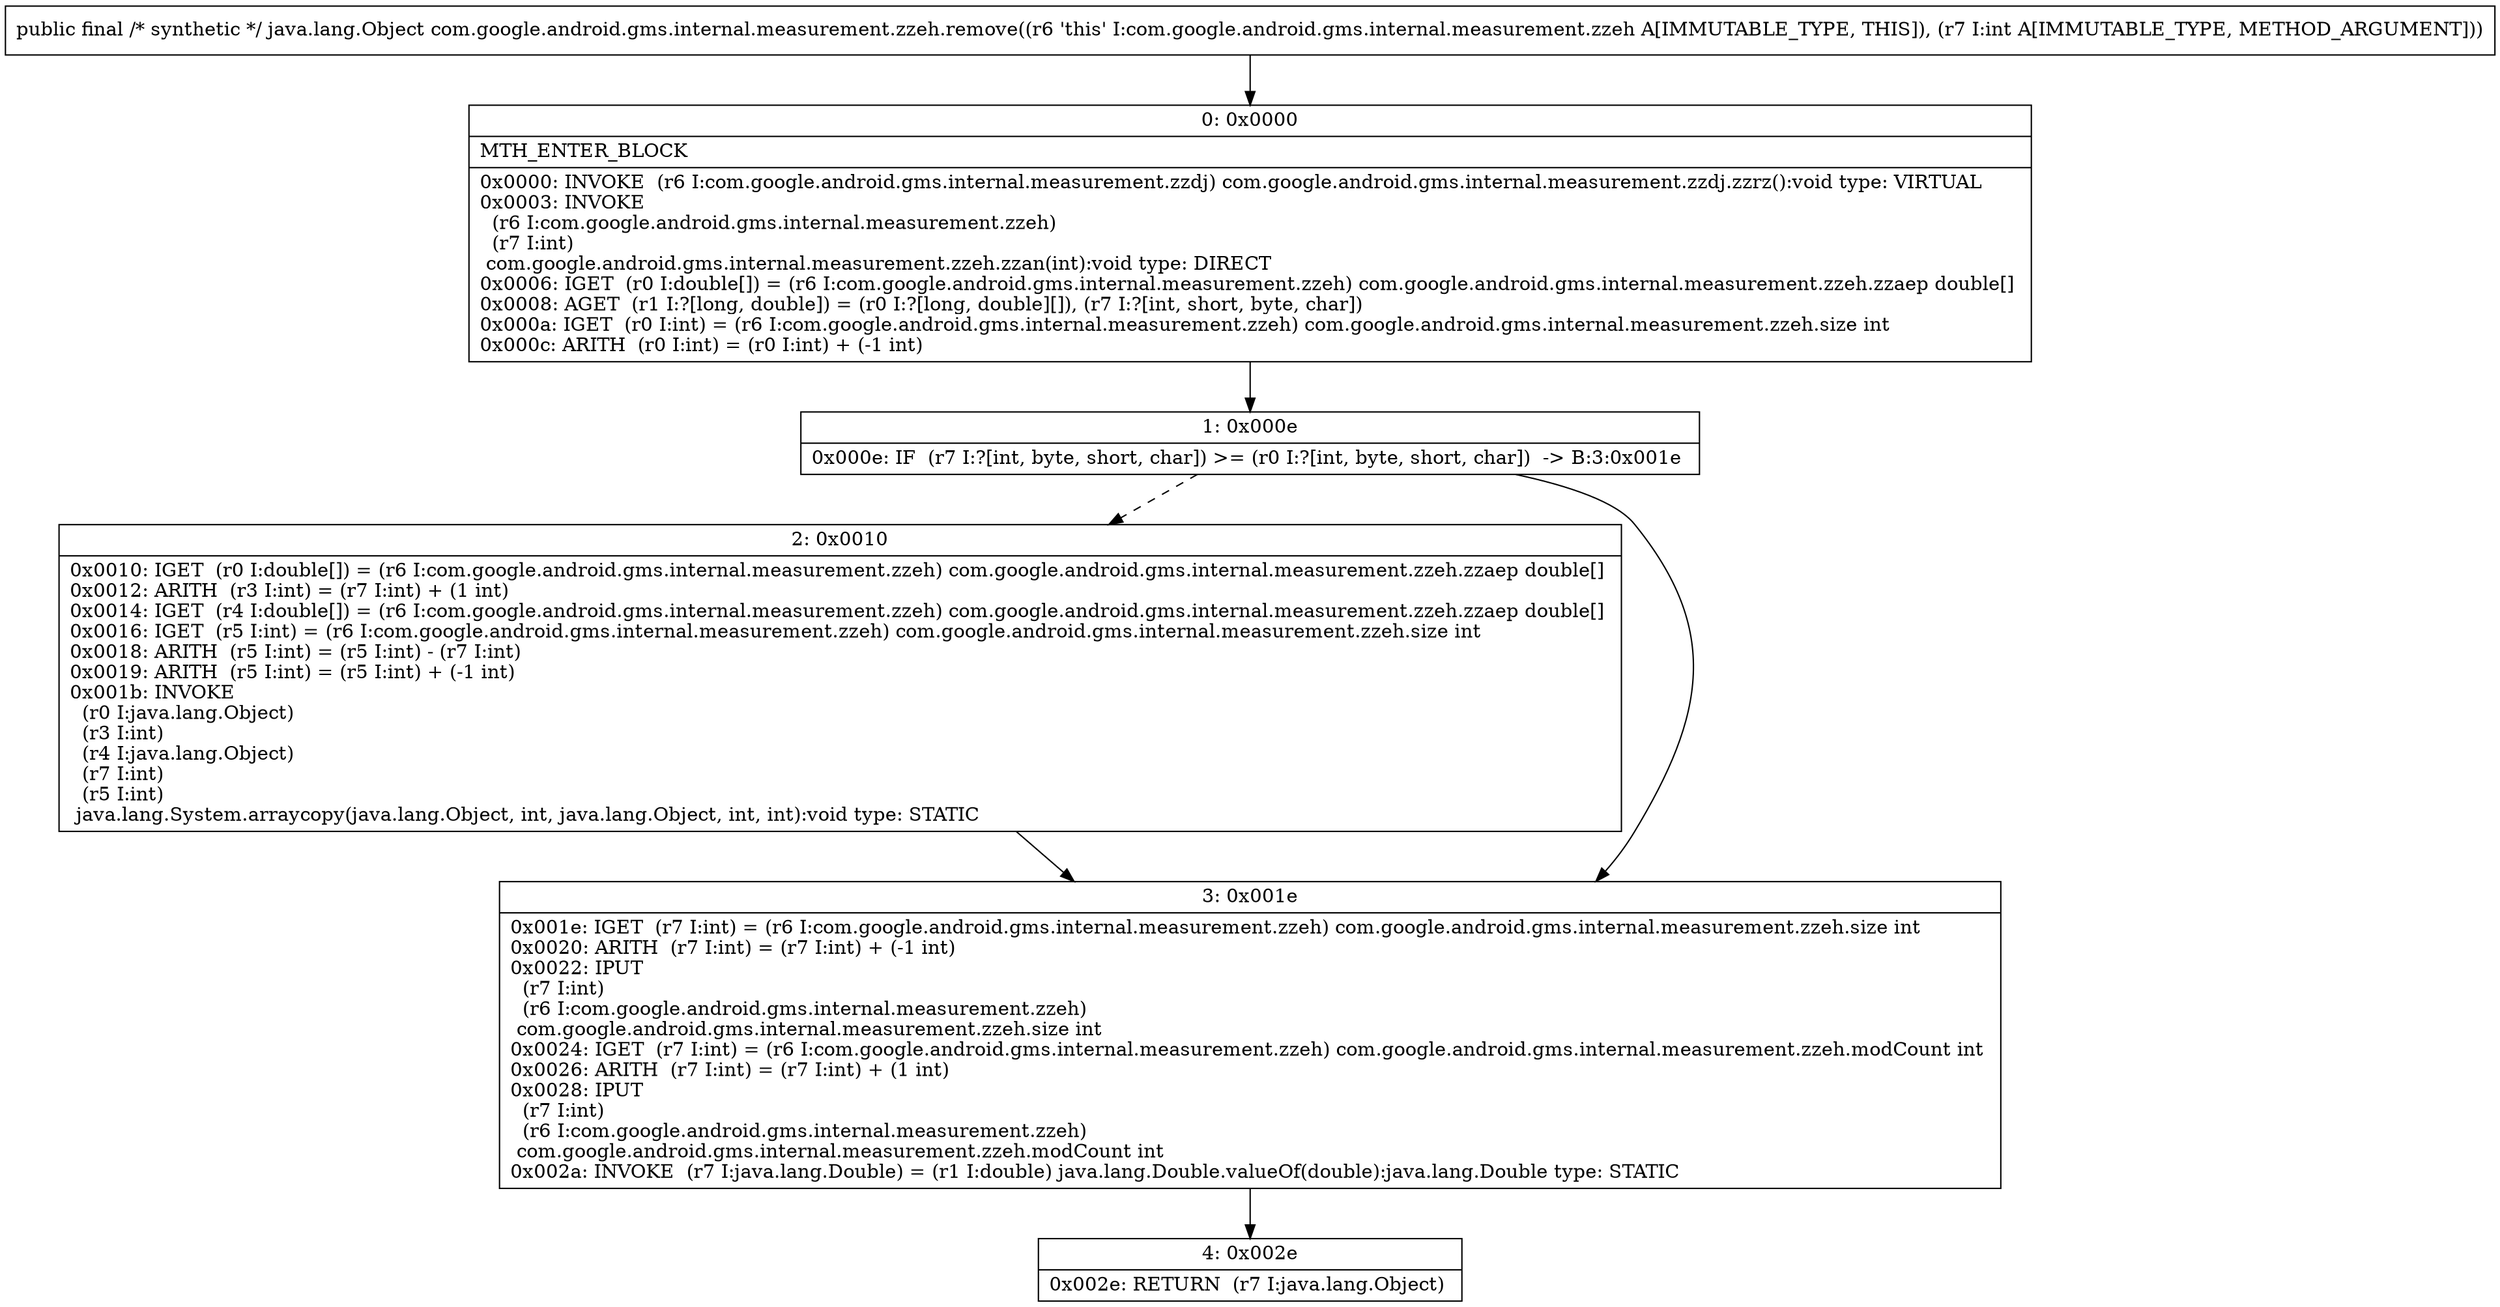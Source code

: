 digraph "CFG forcom.google.android.gms.internal.measurement.zzeh.remove(I)Ljava\/lang\/Object;" {
Node_0 [shape=record,label="{0\:\ 0x0000|MTH_ENTER_BLOCK\l|0x0000: INVOKE  (r6 I:com.google.android.gms.internal.measurement.zzdj) com.google.android.gms.internal.measurement.zzdj.zzrz():void type: VIRTUAL \l0x0003: INVOKE  \l  (r6 I:com.google.android.gms.internal.measurement.zzeh)\l  (r7 I:int)\l com.google.android.gms.internal.measurement.zzeh.zzan(int):void type: DIRECT \l0x0006: IGET  (r0 I:double[]) = (r6 I:com.google.android.gms.internal.measurement.zzeh) com.google.android.gms.internal.measurement.zzeh.zzaep double[] \l0x0008: AGET  (r1 I:?[long, double]) = (r0 I:?[long, double][]), (r7 I:?[int, short, byte, char]) \l0x000a: IGET  (r0 I:int) = (r6 I:com.google.android.gms.internal.measurement.zzeh) com.google.android.gms.internal.measurement.zzeh.size int \l0x000c: ARITH  (r0 I:int) = (r0 I:int) + (\-1 int) \l}"];
Node_1 [shape=record,label="{1\:\ 0x000e|0x000e: IF  (r7 I:?[int, byte, short, char]) \>= (r0 I:?[int, byte, short, char])  \-\> B:3:0x001e \l}"];
Node_2 [shape=record,label="{2\:\ 0x0010|0x0010: IGET  (r0 I:double[]) = (r6 I:com.google.android.gms.internal.measurement.zzeh) com.google.android.gms.internal.measurement.zzeh.zzaep double[] \l0x0012: ARITH  (r3 I:int) = (r7 I:int) + (1 int) \l0x0014: IGET  (r4 I:double[]) = (r6 I:com.google.android.gms.internal.measurement.zzeh) com.google.android.gms.internal.measurement.zzeh.zzaep double[] \l0x0016: IGET  (r5 I:int) = (r6 I:com.google.android.gms.internal.measurement.zzeh) com.google.android.gms.internal.measurement.zzeh.size int \l0x0018: ARITH  (r5 I:int) = (r5 I:int) \- (r7 I:int) \l0x0019: ARITH  (r5 I:int) = (r5 I:int) + (\-1 int) \l0x001b: INVOKE  \l  (r0 I:java.lang.Object)\l  (r3 I:int)\l  (r4 I:java.lang.Object)\l  (r7 I:int)\l  (r5 I:int)\l java.lang.System.arraycopy(java.lang.Object, int, java.lang.Object, int, int):void type: STATIC \l}"];
Node_3 [shape=record,label="{3\:\ 0x001e|0x001e: IGET  (r7 I:int) = (r6 I:com.google.android.gms.internal.measurement.zzeh) com.google.android.gms.internal.measurement.zzeh.size int \l0x0020: ARITH  (r7 I:int) = (r7 I:int) + (\-1 int) \l0x0022: IPUT  \l  (r7 I:int)\l  (r6 I:com.google.android.gms.internal.measurement.zzeh)\l com.google.android.gms.internal.measurement.zzeh.size int \l0x0024: IGET  (r7 I:int) = (r6 I:com.google.android.gms.internal.measurement.zzeh) com.google.android.gms.internal.measurement.zzeh.modCount int \l0x0026: ARITH  (r7 I:int) = (r7 I:int) + (1 int) \l0x0028: IPUT  \l  (r7 I:int)\l  (r6 I:com.google.android.gms.internal.measurement.zzeh)\l com.google.android.gms.internal.measurement.zzeh.modCount int \l0x002a: INVOKE  (r7 I:java.lang.Double) = (r1 I:double) java.lang.Double.valueOf(double):java.lang.Double type: STATIC \l}"];
Node_4 [shape=record,label="{4\:\ 0x002e|0x002e: RETURN  (r7 I:java.lang.Object) \l}"];
MethodNode[shape=record,label="{public final \/* synthetic *\/ java.lang.Object com.google.android.gms.internal.measurement.zzeh.remove((r6 'this' I:com.google.android.gms.internal.measurement.zzeh A[IMMUTABLE_TYPE, THIS]), (r7 I:int A[IMMUTABLE_TYPE, METHOD_ARGUMENT])) }"];
MethodNode -> Node_0;
Node_0 -> Node_1;
Node_1 -> Node_2[style=dashed];
Node_1 -> Node_3;
Node_2 -> Node_3;
Node_3 -> Node_4;
}


